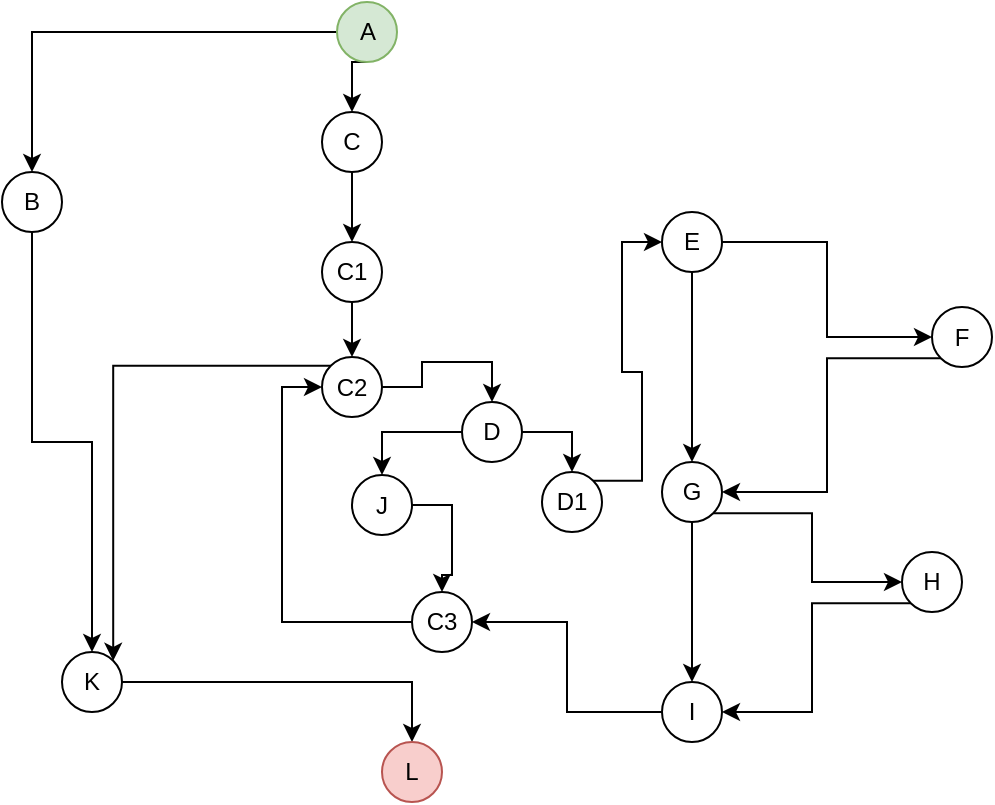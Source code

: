 <mxfile version="11.1.4" type="device"><diagram id="12s9KQXbHeP7nwcGIik2" name="Page-1"><mxGraphModel dx="852" dy="496" grid="1" gridSize="10" guides="1" tooltips="1" connect="1" arrows="1" fold="1" page="1" pageScale="1" pageWidth="850" pageHeight="1100" math="0" shadow="0"><root><mxCell id="0"/><mxCell id="1" parent="0"/><mxCell id="sbMhRNKGKIgyIVBGyt5V-5" style="edgeStyle=orthogonalEdgeStyle;rounded=0;orthogonalLoop=1;jettySize=auto;html=1;exitX=0;exitY=0.5;exitDx=0;exitDy=0;entryX=0.5;entryY=0;entryDx=0;entryDy=0;" edge="1" parent="1" source="sbMhRNKGKIgyIVBGyt5V-1" target="sbMhRNKGKIgyIVBGyt5V-2"><mxGeometry relative="1" as="geometry"/></mxCell><mxCell id="sbMhRNKGKIgyIVBGyt5V-24" style="edgeStyle=orthogonalEdgeStyle;rounded=0;orthogonalLoop=1;jettySize=auto;html=1;exitX=0.5;exitY=1;exitDx=0;exitDy=0;entryX=0.5;entryY=0;entryDx=0;entryDy=0;" edge="1" parent="1" source="sbMhRNKGKIgyIVBGyt5V-1" target="sbMhRNKGKIgyIVBGyt5V-11"><mxGeometry relative="1" as="geometry"/></mxCell><mxCell id="sbMhRNKGKIgyIVBGyt5V-1" value="A" style="ellipse;whiteSpace=wrap;html=1;fillColor=#d5e8d4;strokeColor=#82b366;" vertex="1" parent="1"><mxGeometry x="297.5" y="20" width="30" height="30" as="geometry"/></mxCell><mxCell id="sbMhRNKGKIgyIVBGyt5V-6" style="edgeStyle=orthogonalEdgeStyle;rounded=0;orthogonalLoop=1;jettySize=auto;html=1;exitX=0.5;exitY=1;exitDx=0;exitDy=0;entryX=0.5;entryY=0;entryDx=0;entryDy=0;" edge="1" parent="1" source="sbMhRNKGKIgyIVBGyt5V-2" target="sbMhRNKGKIgyIVBGyt5V-3"><mxGeometry relative="1" as="geometry"/></mxCell><mxCell id="sbMhRNKGKIgyIVBGyt5V-2" value="B" style="ellipse;whiteSpace=wrap;html=1;" vertex="1" parent="1"><mxGeometry x="130" y="105" width="30" height="30" as="geometry"/></mxCell><mxCell id="sbMhRNKGKIgyIVBGyt5V-8" value="" style="edgeStyle=orthogonalEdgeStyle;rounded=0;orthogonalLoop=1;jettySize=auto;html=1;entryX=0.5;entryY=0;entryDx=0;entryDy=0;" edge="1" parent="1" source="sbMhRNKGKIgyIVBGyt5V-3" target="sbMhRNKGKIgyIVBGyt5V-4"><mxGeometry relative="1" as="geometry"><mxPoint x="240" y="420" as="targetPoint"/></mxGeometry></mxCell><mxCell id="sbMhRNKGKIgyIVBGyt5V-3" value="K" style="ellipse;whiteSpace=wrap;html=1;" vertex="1" parent="1"><mxGeometry x="160" y="345" width="30" height="30" as="geometry"/></mxCell><mxCell id="sbMhRNKGKIgyIVBGyt5V-4" value="L" style="ellipse;whiteSpace=wrap;html=1;fillColor=#f8cecc;strokeColor=#b85450;" vertex="1" parent="1"><mxGeometry x="320" y="390" width="30" height="30" as="geometry"/></mxCell><mxCell id="sbMhRNKGKIgyIVBGyt5V-25" style="edgeStyle=orthogonalEdgeStyle;rounded=0;orthogonalLoop=1;jettySize=auto;html=1;exitX=0.5;exitY=1;exitDx=0;exitDy=0;" edge="1" parent="1" source="sbMhRNKGKIgyIVBGyt5V-11" target="sbMhRNKGKIgyIVBGyt5V-12"><mxGeometry relative="1" as="geometry"/></mxCell><mxCell id="sbMhRNKGKIgyIVBGyt5V-11" value="C" style="ellipse;whiteSpace=wrap;html=1;" vertex="1" parent="1"><mxGeometry x="290" y="75" width="30" height="30" as="geometry"/></mxCell><mxCell id="sbMhRNKGKIgyIVBGyt5V-38" style="edgeStyle=orthogonalEdgeStyle;rounded=0;orthogonalLoop=1;jettySize=auto;html=1;" edge="1" parent="1" source="sbMhRNKGKIgyIVBGyt5V-12" target="sbMhRNKGKIgyIVBGyt5V-13"><mxGeometry relative="1" as="geometry"/></mxCell><mxCell id="sbMhRNKGKIgyIVBGyt5V-12" value="C1" style="ellipse;whiteSpace=wrap;html=1;" vertex="1" parent="1"><mxGeometry x="290" y="140" width="30" height="30" as="geometry"/></mxCell><mxCell id="sbMhRNKGKIgyIVBGyt5V-28" style="edgeStyle=orthogonalEdgeStyle;rounded=0;orthogonalLoop=1;jettySize=auto;html=1;exitX=1;exitY=0.5;exitDx=0;exitDy=0;entryX=0.5;entryY=0;entryDx=0;entryDy=0;" edge="1" parent="1" source="sbMhRNKGKIgyIVBGyt5V-13" target="sbMhRNKGKIgyIVBGyt5V-19"><mxGeometry relative="1" as="geometry"/></mxCell><mxCell id="sbMhRNKGKIgyIVBGyt5V-46" style="edgeStyle=orthogonalEdgeStyle;rounded=0;orthogonalLoop=1;jettySize=auto;html=1;exitX=0;exitY=0;exitDx=0;exitDy=0;entryX=1;entryY=0;entryDx=0;entryDy=0;" edge="1" parent="1" source="sbMhRNKGKIgyIVBGyt5V-13" target="sbMhRNKGKIgyIVBGyt5V-3"><mxGeometry relative="1" as="geometry"/></mxCell><mxCell id="sbMhRNKGKIgyIVBGyt5V-13" value="C2" style="ellipse;whiteSpace=wrap;html=1;" vertex="1" parent="1"><mxGeometry x="290" y="197.5" width="30" height="30" as="geometry"/></mxCell><mxCell id="sbMhRNKGKIgyIVBGyt5V-30" style="edgeStyle=orthogonalEdgeStyle;rounded=0;orthogonalLoop=1;jettySize=auto;html=1;exitX=1;exitY=0;exitDx=0;exitDy=0;entryX=0;entryY=0.5;entryDx=0;entryDy=0;" edge="1" parent="1" source="sbMhRNKGKIgyIVBGyt5V-14" target="sbMhRNKGKIgyIVBGyt5V-16"><mxGeometry relative="1" as="geometry"/></mxCell><mxCell id="sbMhRNKGKIgyIVBGyt5V-14" value="D1" style="ellipse;whiteSpace=wrap;html=1;" vertex="1" parent="1"><mxGeometry x="400" y="255" width="30" height="30" as="geometry"/></mxCell><mxCell id="sbMhRNKGKIgyIVBGyt5V-31" style="edgeStyle=orthogonalEdgeStyle;rounded=0;orthogonalLoop=1;jettySize=auto;html=1;entryX=0;entryY=0.5;entryDx=0;entryDy=0;" edge="1" parent="1" source="sbMhRNKGKIgyIVBGyt5V-16" target="sbMhRNKGKIgyIVBGyt5V-20"><mxGeometry relative="1" as="geometry"/></mxCell><mxCell id="sbMhRNKGKIgyIVBGyt5V-33" style="edgeStyle=orthogonalEdgeStyle;rounded=0;orthogonalLoop=1;jettySize=auto;html=1;exitX=0.5;exitY=1;exitDx=0;exitDy=0;entryX=0.5;entryY=0;entryDx=0;entryDy=0;" edge="1" parent="1" source="sbMhRNKGKIgyIVBGyt5V-16" target="sbMhRNKGKIgyIVBGyt5V-21"><mxGeometry relative="1" as="geometry"/></mxCell><mxCell id="sbMhRNKGKIgyIVBGyt5V-16" value="E" style="ellipse;whiteSpace=wrap;html=1;" vertex="1" parent="1"><mxGeometry x="460" y="125" width="30" height="30" as="geometry"/></mxCell><mxCell id="sbMhRNKGKIgyIVBGyt5V-43" style="edgeStyle=orthogonalEdgeStyle;rounded=0;orthogonalLoop=1;jettySize=auto;html=1;entryX=0;entryY=0.5;entryDx=0;entryDy=0;" edge="1" parent="1" source="sbMhRNKGKIgyIVBGyt5V-17" target="sbMhRNKGKIgyIVBGyt5V-13"><mxGeometry relative="1" as="geometry"/></mxCell><mxCell id="sbMhRNKGKIgyIVBGyt5V-17" value="C3" style="ellipse;whiteSpace=wrap;html=1;" vertex="1" parent="1"><mxGeometry x="335" y="315" width="30" height="30" as="geometry"/></mxCell><mxCell id="sbMhRNKGKIgyIVBGyt5V-44" style="edgeStyle=orthogonalEdgeStyle;rounded=0;orthogonalLoop=1;jettySize=auto;html=1;exitX=1;exitY=0.5;exitDx=0;exitDy=0;entryX=0.5;entryY=0;entryDx=0;entryDy=0;" edge="1" parent="1" source="sbMhRNKGKIgyIVBGyt5V-18" target="sbMhRNKGKIgyIVBGyt5V-17"><mxGeometry relative="1" as="geometry"/></mxCell><mxCell id="sbMhRNKGKIgyIVBGyt5V-18" value="J" style="ellipse;whiteSpace=wrap;html=1;" vertex="1" parent="1"><mxGeometry x="305" y="256.5" width="30" height="30" as="geometry"/></mxCell><mxCell id="sbMhRNKGKIgyIVBGyt5V-29" style="edgeStyle=orthogonalEdgeStyle;rounded=0;orthogonalLoop=1;jettySize=auto;html=1;entryX=0.5;entryY=0;entryDx=0;entryDy=0;" edge="1" parent="1" source="sbMhRNKGKIgyIVBGyt5V-19" target="sbMhRNKGKIgyIVBGyt5V-14"><mxGeometry relative="1" as="geometry"/></mxCell><mxCell id="sbMhRNKGKIgyIVBGyt5V-42" style="edgeStyle=orthogonalEdgeStyle;rounded=0;orthogonalLoop=1;jettySize=auto;html=1;entryX=0.5;entryY=0;entryDx=0;entryDy=0;" edge="1" parent="1" source="sbMhRNKGKIgyIVBGyt5V-19" target="sbMhRNKGKIgyIVBGyt5V-18"><mxGeometry relative="1" as="geometry"/></mxCell><mxCell id="sbMhRNKGKIgyIVBGyt5V-19" value="D" style="ellipse;whiteSpace=wrap;html=1;" vertex="1" parent="1"><mxGeometry x="360" y="220" width="30" height="30" as="geometry"/></mxCell><mxCell id="sbMhRNKGKIgyIVBGyt5V-32" style="edgeStyle=orthogonalEdgeStyle;rounded=0;orthogonalLoop=1;jettySize=auto;html=1;exitX=0;exitY=1;exitDx=0;exitDy=0;entryX=1;entryY=0.5;entryDx=0;entryDy=0;" edge="1" parent="1" source="sbMhRNKGKIgyIVBGyt5V-20" target="sbMhRNKGKIgyIVBGyt5V-21"><mxGeometry relative="1" as="geometry"/></mxCell><mxCell id="sbMhRNKGKIgyIVBGyt5V-20" value="F" style="ellipse;whiteSpace=wrap;html=1;" vertex="1" parent="1"><mxGeometry x="595" y="172.5" width="30" height="30" as="geometry"/></mxCell><mxCell id="sbMhRNKGKIgyIVBGyt5V-34" style="edgeStyle=orthogonalEdgeStyle;rounded=0;orthogonalLoop=1;jettySize=auto;html=1;exitX=1;exitY=1;exitDx=0;exitDy=0;entryX=0;entryY=0.5;entryDx=0;entryDy=0;" edge="1" parent="1" source="sbMhRNKGKIgyIVBGyt5V-21" target="sbMhRNKGKIgyIVBGyt5V-22"><mxGeometry relative="1" as="geometry"/></mxCell><mxCell id="sbMhRNKGKIgyIVBGyt5V-36" style="edgeStyle=orthogonalEdgeStyle;rounded=0;orthogonalLoop=1;jettySize=auto;html=1;exitX=0.5;exitY=1;exitDx=0;exitDy=0;entryX=0.5;entryY=0;entryDx=0;entryDy=0;" edge="1" parent="1" source="sbMhRNKGKIgyIVBGyt5V-21" target="sbMhRNKGKIgyIVBGyt5V-23"><mxGeometry relative="1" as="geometry"/></mxCell><mxCell id="sbMhRNKGKIgyIVBGyt5V-21" value="G" style="ellipse;whiteSpace=wrap;html=1;" vertex="1" parent="1"><mxGeometry x="460" y="250" width="30" height="30" as="geometry"/></mxCell><mxCell id="sbMhRNKGKIgyIVBGyt5V-35" style="edgeStyle=orthogonalEdgeStyle;rounded=0;orthogonalLoop=1;jettySize=auto;html=1;exitX=0;exitY=1;exitDx=0;exitDy=0;entryX=1;entryY=0.5;entryDx=0;entryDy=0;" edge="1" parent="1" source="sbMhRNKGKIgyIVBGyt5V-22" target="sbMhRNKGKIgyIVBGyt5V-23"><mxGeometry relative="1" as="geometry"/></mxCell><mxCell id="sbMhRNKGKIgyIVBGyt5V-22" value="H" style="ellipse;whiteSpace=wrap;html=1;" vertex="1" parent="1"><mxGeometry x="580" y="295" width="30" height="30" as="geometry"/></mxCell><mxCell id="sbMhRNKGKIgyIVBGyt5V-45" style="edgeStyle=orthogonalEdgeStyle;rounded=0;orthogonalLoop=1;jettySize=auto;html=1;entryX=1;entryY=0.5;entryDx=0;entryDy=0;" edge="1" parent="1" source="sbMhRNKGKIgyIVBGyt5V-23" target="sbMhRNKGKIgyIVBGyt5V-17"><mxGeometry relative="1" as="geometry"/></mxCell><mxCell id="sbMhRNKGKIgyIVBGyt5V-23" value="I" style="ellipse;whiteSpace=wrap;html=1;" vertex="1" parent="1"><mxGeometry x="460" y="360" width="30" height="30" as="geometry"/></mxCell></root></mxGraphModel></diagram></mxfile>